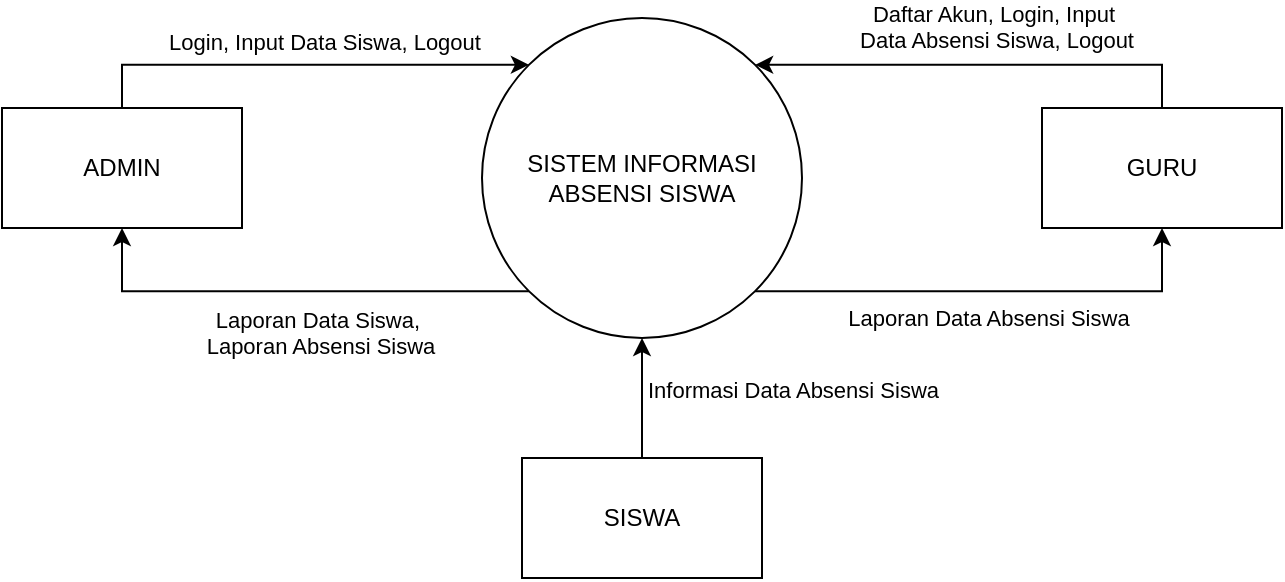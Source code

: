 <mxfile version="25.0.0">
  <diagram name="Halaman-1" id="6hFKaMvSzLctmSGD49en">
    <mxGraphModel dx="1050" dy="603" grid="1" gridSize="10" guides="1" tooltips="1" connect="1" arrows="1" fold="1" page="1" pageScale="1" pageWidth="827" pageHeight="1169" math="0" shadow="0">
      <root>
        <mxCell id="0" />
        <mxCell id="1" parent="0" />
        <mxCell id="99sGoV5rkg1zJ76fwqBK-7" style="edgeStyle=orthogonalEdgeStyle;rounded=0;orthogonalLoop=1;jettySize=auto;html=1;exitX=1;exitY=1;exitDx=0;exitDy=0;entryX=0.5;entryY=1;entryDx=0;entryDy=0;" edge="1" parent="1" source="99sGoV5rkg1zJ76fwqBK-1" target="99sGoV5rkg1zJ76fwqBK-2">
          <mxGeometry relative="1" as="geometry" />
        </mxCell>
        <mxCell id="99sGoV5rkg1zJ76fwqBK-8" value="Laporan Data Absensi Siswa" style="edgeLabel;html=1;align=center;verticalAlign=top;resizable=0;points=[];" vertex="1" connectable="0" parent="99sGoV5rkg1zJ76fwqBK-7">
          <mxGeometry x="-0.011" relative="1" as="geometry">
            <mxPoint as="offset" />
          </mxGeometry>
        </mxCell>
        <mxCell id="99sGoV5rkg1zJ76fwqBK-11" style="edgeStyle=orthogonalEdgeStyle;rounded=0;orthogonalLoop=1;jettySize=auto;html=1;exitX=0;exitY=1;exitDx=0;exitDy=0;entryX=0.5;entryY=1;entryDx=0;entryDy=0;" edge="1" parent="1" source="99sGoV5rkg1zJ76fwqBK-1" target="99sGoV5rkg1zJ76fwqBK-3">
          <mxGeometry relative="1" as="geometry" />
        </mxCell>
        <mxCell id="99sGoV5rkg1zJ76fwqBK-12" value="Laporan Data Siswa,&amp;nbsp;&lt;div&gt;Laporan Absensi Siswa&lt;/div&gt;" style="edgeLabel;html=1;align=center;verticalAlign=top;resizable=0;points=[];" vertex="1" connectable="0" parent="99sGoV5rkg1zJ76fwqBK-11">
          <mxGeometry x="-0.11" y="1" relative="1" as="geometry">
            <mxPoint as="offset" />
          </mxGeometry>
        </mxCell>
        <mxCell id="99sGoV5rkg1zJ76fwqBK-1" value="SISTEM INFORMASI ABSENSI SISWA" style="ellipse;whiteSpace=wrap;html=1;aspect=fixed;" vertex="1" parent="1">
          <mxGeometry x="320" y="320" width="160" height="160" as="geometry" />
        </mxCell>
        <mxCell id="99sGoV5rkg1zJ76fwqBK-9" style="edgeStyle=orthogonalEdgeStyle;rounded=0;orthogonalLoop=1;jettySize=auto;html=1;entryX=1;entryY=0;entryDx=0;entryDy=0;" edge="1" parent="1" source="99sGoV5rkg1zJ76fwqBK-2" target="99sGoV5rkg1zJ76fwqBK-1">
          <mxGeometry relative="1" as="geometry">
            <mxPoint x="660" y="320" as="targetPoint" />
            <Array as="points">
              <mxPoint x="660" y="343" />
            </Array>
          </mxGeometry>
        </mxCell>
        <mxCell id="99sGoV5rkg1zJ76fwqBK-10" value="Daftar Akun, Login, Input&amp;nbsp;&lt;div&gt;Data Absensi Siswa, Logout&lt;/div&gt;" style="edgeLabel;html=1;align=center;verticalAlign=bottom;resizable=0;points=[];" vertex="1" connectable="0" parent="99sGoV5rkg1zJ76fwqBK-9">
          <mxGeometry x="-0.069" y="-4" relative="1" as="geometry">
            <mxPoint as="offset" />
          </mxGeometry>
        </mxCell>
        <mxCell id="99sGoV5rkg1zJ76fwqBK-2" value="GURU" style="rounded=0;whiteSpace=wrap;html=1;" vertex="1" parent="1">
          <mxGeometry x="600" y="365" width="120" height="60" as="geometry" />
        </mxCell>
        <mxCell id="99sGoV5rkg1zJ76fwqBK-13" style="edgeStyle=orthogonalEdgeStyle;rounded=0;orthogonalLoop=1;jettySize=auto;html=1;exitX=0.5;exitY=0;exitDx=0;exitDy=0;entryX=0;entryY=0;entryDx=0;entryDy=0;" edge="1" parent="1" source="99sGoV5rkg1zJ76fwqBK-3" target="99sGoV5rkg1zJ76fwqBK-1">
          <mxGeometry relative="1" as="geometry">
            <Array as="points">
              <mxPoint x="140" y="343" />
            </Array>
          </mxGeometry>
        </mxCell>
        <mxCell id="99sGoV5rkg1zJ76fwqBK-14" value="Login, Input Data Siswa, Logout" style="edgeLabel;html=1;align=center;verticalAlign=bottom;resizable=0;points=[];labelPosition=center;verticalLabelPosition=middle;" vertex="1" connectable="0" parent="99sGoV5rkg1zJ76fwqBK-13">
          <mxGeometry x="0.026" y="-4" relative="1" as="geometry">
            <mxPoint x="7" y="-7" as="offset" />
          </mxGeometry>
        </mxCell>
        <mxCell id="99sGoV5rkg1zJ76fwqBK-3" value="ADMIN" style="rounded=0;whiteSpace=wrap;html=1;" vertex="1" parent="1">
          <mxGeometry x="80" y="365" width="120" height="60" as="geometry" />
        </mxCell>
        <mxCell id="99sGoV5rkg1zJ76fwqBK-5" style="edgeStyle=orthogonalEdgeStyle;rounded=0;orthogonalLoop=1;jettySize=auto;html=1;entryX=0.5;entryY=1;entryDx=0;entryDy=0;" edge="1" parent="1" source="99sGoV5rkg1zJ76fwqBK-4" target="99sGoV5rkg1zJ76fwqBK-1">
          <mxGeometry relative="1" as="geometry" />
        </mxCell>
        <mxCell id="99sGoV5rkg1zJ76fwqBK-6" value="Informasi Data Absensi Siswa" style="edgeLabel;html=1;align=left;verticalAlign=middle;resizable=0;points=[];" vertex="1" connectable="0" parent="99sGoV5rkg1zJ76fwqBK-5">
          <mxGeometry x="0.147" y="-1" relative="1" as="geometry">
            <mxPoint as="offset" />
          </mxGeometry>
        </mxCell>
        <mxCell id="99sGoV5rkg1zJ76fwqBK-4" value="SISWA" style="rounded=0;whiteSpace=wrap;html=1;" vertex="1" parent="1">
          <mxGeometry x="340" y="540" width="120" height="60" as="geometry" />
        </mxCell>
      </root>
    </mxGraphModel>
  </diagram>
</mxfile>

